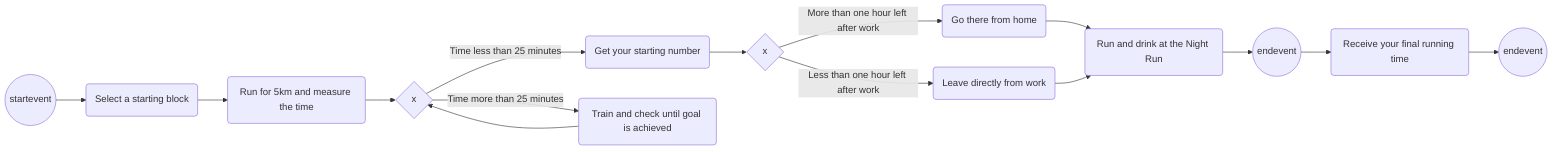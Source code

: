 graph LR
1:startevent:((startevent)) --> 2:task:(Select a starting block)
2:task: --> 3:task:(Run for 5km and measure the time)
3:task: --> 4:exclusivegateway:{x}
4:exclusivegateway:{x} --> |Time less than 25 minutes| 5:task:(Get your starting number)
4:exclusivegateway:{x} --> |Time more than 25 minutes| 6:task:(Train and check until goal is achieved)
6:task: --> 4:exclusivegateway:{x}
5:task: --> 7:exclusivegateway:{x}
7:exclusivegateway:{x} --> |More than one hour left after work| 8:task:(Go there from home)
7:exclusivegateway:{x} --> |Less than one hour left after work| 9:task:(Leave directly from work)
8:task: --> 10:task:(Run and drink at the Night Run)
9:task: --> 10:task:
10:task: --> 11:endevent:((endevent))
11:endevent: --> 12:task:(Receive your final running time)
12:task: --> 13:endevent:((endevent))